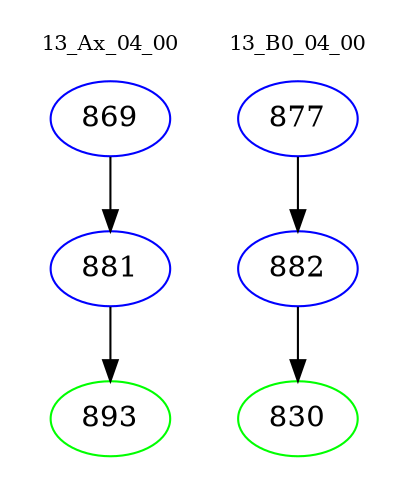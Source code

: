 digraph{
subgraph cluster_0 {
color = white
label = "13_Ax_04_00";
fontsize=10;
T0_869 [label="869", color="blue"]
T0_869 -> T0_881 [color="black"]
T0_881 [label="881", color="blue"]
T0_881 -> T0_893 [color="black"]
T0_893 [label="893", color="green"]
}
subgraph cluster_1 {
color = white
label = "13_B0_04_00";
fontsize=10;
T1_877 [label="877", color="blue"]
T1_877 -> T1_882 [color="black"]
T1_882 [label="882", color="blue"]
T1_882 -> T1_830 [color="black"]
T1_830 [label="830", color="green"]
}
}
